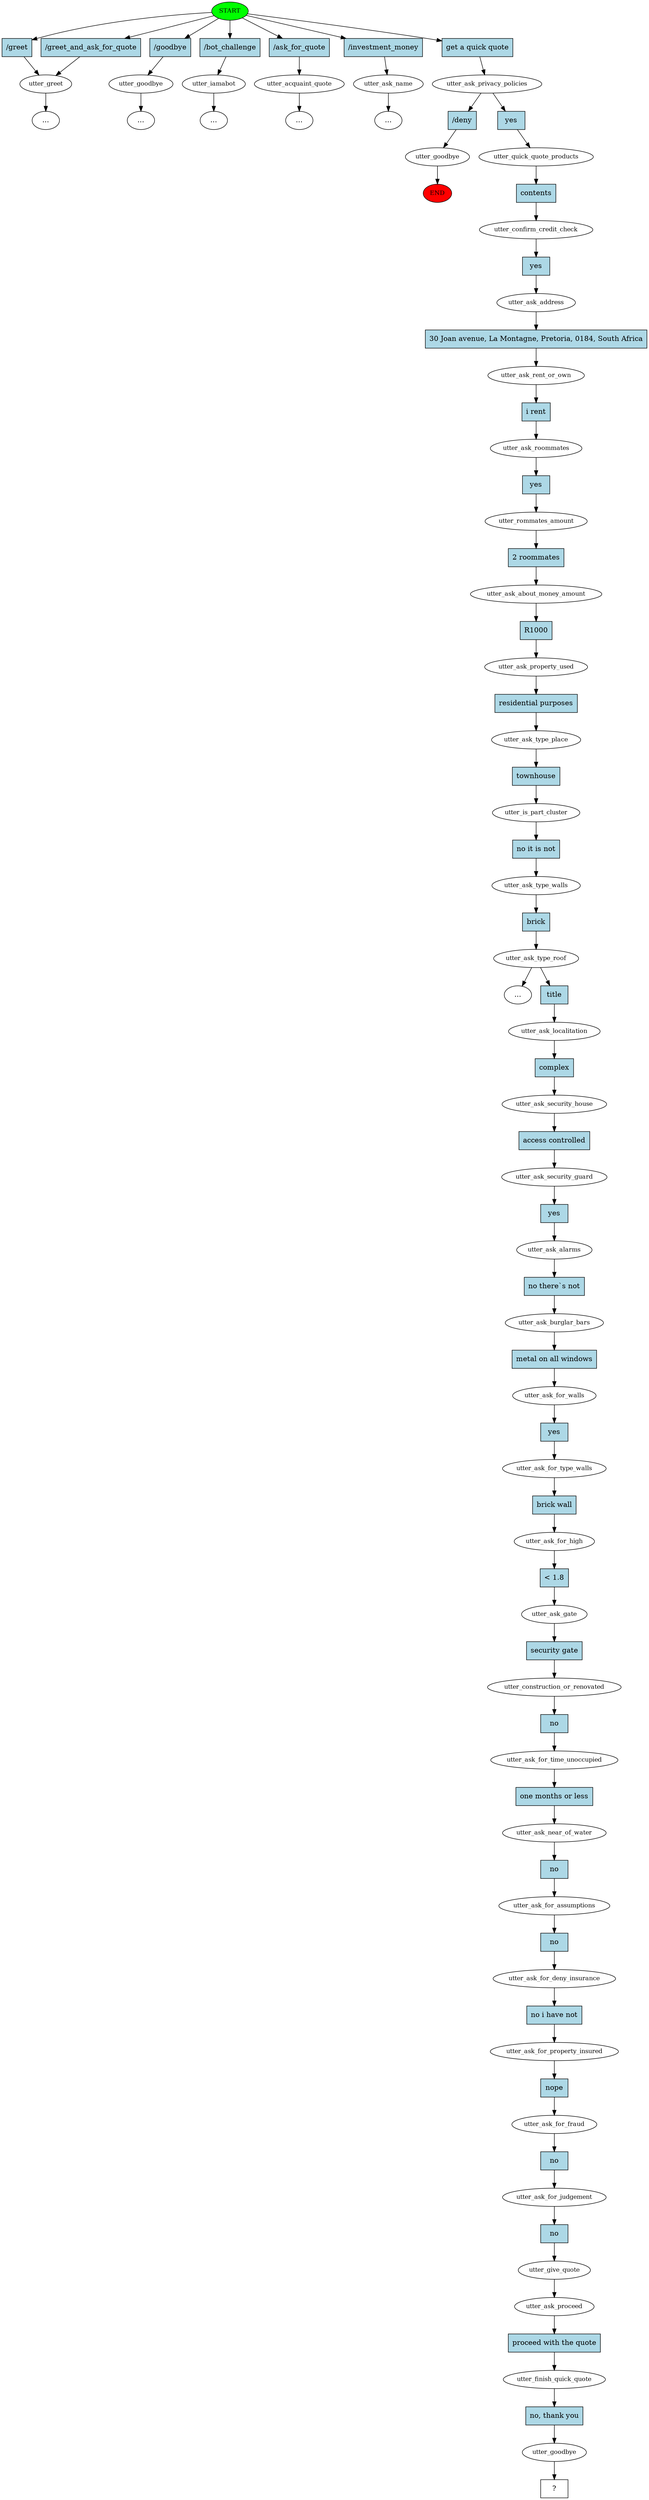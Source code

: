 digraph  {
0 [class="start active", fillcolor=green, fontsize=12, label=START, style=filled];
"-1" [class=end, fillcolor=red, fontsize=12, label=END, style=filled];
1 [class="", fontsize=12, label=utter_greet];
2 [class="", fontsize=12, label=utter_goodbye];
"-4" [class=ellipsis, label="..."];
3 [class="", fontsize=12, label=utter_iamabot];
"-5" [class=ellipsis, label="..."];
6 [class="", fontsize=12, label=utter_acquaint_quote];
"-13" [class=ellipsis, label="..."];
"-14" [class=ellipsis, label="..."];
13 [class="", fontsize=12, label=utter_ask_name];
"-20" [class=ellipsis, label="..."];
19 [class=active, fontsize=12, label=utter_ask_privacy_policies];
20 [class="", fontsize=12, label=utter_goodbye];
22 [class=active, fontsize=12, label=utter_quick_quote_products];
23 [class=active, fontsize=12, label=utter_confirm_credit_check];
24 [class=active, fontsize=12, label=utter_ask_address];
25 [class=active, fontsize=12, label=utter_ask_rent_or_own];
26 [class=active, fontsize=12, label=utter_ask_roommates];
27 [class=active, fontsize=12, label=utter_rommates_amount];
28 [class=active, fontsize=12, label=utter_ask_about_money_amount];
29 [class=active, fontsize=12, label=utter_ask_property_used];
30 [class=active, fontsize=12, label=utter_ask_type_place];
31 [class=active, fontsize=12, label=utter_is_part_cluster];
32 [class=active, fontsize=12, label=utter_ask_type_walls];
33 [class=active, fontsize=12, label=utter_ask_type_roof];
"-22" [class=ellipsis, label="..."];
60 [class=active, fontsize=12, label=utter_ask_localitation];
61 [class=active, fontsize=12, label=utter_ask_security_house];
62 [class=active, fontsize=12, label=utter_ask_security_guard];
63 [class=active, fontsize=12, label=utter_ask_alarms];
64 [class=active, fontsize=12, label=utter_ask_burglar_bars];
65 [class=active, fontsize=12, label=utter_ask_for_walls];
66 [class=active, fontsize=12, label=utter_ask_for_type_walls];
67 [class=active, fontsize=12, label=utter_ask_for_high];
68 [class=active, fontsize=12, label=utter_ask_gate];
69 [class=active, fontsize=12, label=utter_construction_or_renovated];
70 [class=active, fontsize=12, label=utter_ask_for_time_unoccupied];
71 [class=active, fontsize=12, label=utter_ask_near_of_water];
72 [class=active, fontsize=12, label=utter_ask_for_assumptions];
73 [class=active, fontsize=12, label=utter_ask_for_deny_insurance];
74 [class=active, fontsize=12, label=utter_ask_for_property_insured];
75 [class=active, fontsize=12, label=utter_ask_for_fraud];
76 [class=active, fontsize=12, label=utter_ask_for_judgement];
77 [class=active, fontsize=12, label=utter_give_quote];
78 [class=active, fontsize=12, label=utter_ask_proceed];
79 [class=active, fontsize=12, label=utter_finish_quick_quote];
80 [class=active, fontsize=12, label=utter_goodbye];
81 [class="intent dashed active", label="  ?  ", shape=rect];
82 [class=intent, fillcolor=lightblue, label="/greet", shape=rect, style=filled];
83 [class=intent, fillcolor=lightblue, label="/greet_and_ask_for_quote", shape=rect, style=filled];
84 [class=intent, fillcolor=lightblue, label="/goodbye", shape=rect, style=filled];
85 [class=intent, fillcolor=lightblue, label="/bot_challenge", shape=rect, style=filled];
86 [class=intent, fillcolor=lightblue, label="/ask_for_quote", shape=rect, style=filled];
87 [class=intent, fillcolor=lightblue, label="/investment_money", shape=rect, style=filled];
88 [class="intent active", fillcolor=lightblue, label="get a quick quote", shape=rect, style=filled];
89 [class=intent, fillcolor=lightblue, label="/deny", shape=rect, style=filled];
90 [class="intent active", fillcolor=lightblue, label=yes, shape=rect, style=filled];
91 [class="intent active", fillcolor=lightblue, label=contents, shape=rect, style=filled];
92 [class="intent active", fillcolor=lightblue, label=yes, shape=rect, style=filled];
93 [class="intent active", fillcolor=lightblue, label="30 Joan avenue, La Montagne, Pretoria, 0184, South Africa", shape=rect, style=filled];
94 [class="intent active", fillcolor=lightblue, label="i rent", shape=rect, style=filled];
95 [class="intent active", fillcolor=lightblue, label=yes, shape=rect, style=filled];
96 [class="intent active", fillcolor=lightblue, label="2 roommates", shape=rect, style=filled];
97 [class="intent active", fillcolor=lightblue, label=R1000, shape=rect, style=filled];
98 [class="intent active", fillcolor=lightblue, label="residential purposes", shape=rect, style=filled];
99 [class="intent active", fillcolor=lightblue, label=townhouse, shape=rect, style=filled];
100 [class="intent active", fillcolor=lightblue, label="no it is not", shape=rect, style=filled];
101 [class="intent active", fillcolor=lightblue, label=brick, shape=rect, style=filled];
102 [class="intent active", fillcolor=lightblue, label=title, shape=rect, style=filled];
103 [class="intent active", fillcolor=lightblue, label=complex, shape=rect, style=filled];
104 [class="intent active", fillcolor=lightblue, label="access controlled", shape=rect, style=filled];
105 [class="intent active", fillcolor=lightblue, label=yes, shape=rect, style=filled];
106 [class="intent active", fillcolor=lightblue, label="no there`s not", shape=rect, style=filled];
107 [class="intent active", fillcolor=lightblue, label="metal on all windows", shape=rect, style=filled];
108 [class="intent active", fillcolor=lightblue, label=yes, shape=rect, style=filled];
109 [class="intent active", fillcolor=lightblue, label="brick wall", shape=rect, style=filled];
110 [class="intent active", fillcolor=lightblue, label="< 1.8", shape=rect, style=filled];
111 [class="intent active", fillcolor=lightblue, label="security gate", shape=rect, style=filled];
112 [class="intent active", fillcolor=lightblue, label=no, shape=rect, style=filled];
113 [class="intent active", fillcolor=lightblue, label="one months or less", shape=rect, style=filled];
114 [class="intent active", fillcolor=lightblue, label=no, shape=rect, style=filled];
115 [class="intent active", fillcolor=lightblue, label=no, shape=rect, style=filled];
116 [class="intent active", fillcolor=lightblue, label="no i have not", shape=rect, style=filled];
117 [class="intent active", fillcolor=lightblue, label=nope, shape=rect, style=filled];
118 [class="intent active", fillcolor=lightblue, label=no, shape=rect, style=filled];
119 [class="intent active", fillcolor=lightblue, label=no, shape=rect, style=filled];
120 [class="intent active", fillcolor=lightblue, label="proceed with the quote", shape=rect, style=filled];
121 [class="intent active", fillcolor=lightblue, label="no, thank you", shape=rect, style=filled];
0 -> 82  [class="", key=0];
0 -> 83  [class="", key=0];
0 -> 84  [class="", key=0];
0 -> 85  [class="", key=0];
0 -> 86  [class="", key=0];
0 -> 87  [class="", key=0];
0 -> 88  [class=active, key=0];
1 -> "-14"  [class="", key=NONE, label=""];
2 -> "-4"  [class="", key=NONE, label=""];
3 -> "-5"  [class="", key=NONE, label=""];
6 -> "-13"  [class="", key=NONE, label=""];
13 -> "-20"  [class="", key=NONE, label=""];
19 -> 89  [class="", key=0];
19 -> 90  [class=active, key=0];
20 -> "-1"  [class="", key=NONE, label=""];
22 -> 91  [class=active, key=0];
23 -> 92  [class=active, key=0];
24 -> 93  [class=active, key=0];
25 -> 94  [class=active, key=0];
26 -> 95  [class=active, key=0];
27 -> 96  [class=active, key=0];
28 -> 97  [class=active, key=0];
29 -> 98  [class=active, key=0];
30 -> 99  [class=active, key=0];
31 -> 100  [class=active, key=0];
32 -> 101  [class=active, key=0];
33 -> "-22"  [class="", key=NONE, label=""];
33 -> 102  [class=active, key=0];
60 -> 103  [class=active, key=0];
61 -> 104  [class=active, key=0];
62 -> 105  [class=active, key=0];
63 -> 106  [class=active, key=0];
64 -> 107  [class=active, key=0];
65 -> 108  [class=active, key=0];
66 -> 109  [class=active, key=0];
67 -> 110  [class=active, key=0];
68 -> 111  [class=active, key=0];
69 -> 112  [class=active, key=0];
70 -> 113  [class=active, key=0];
71 -> 114  [class=active, key=0];
72 -> 115  [class=active, key=0];
73 -> 116  [class=active, key=0];
74 -> 117  [class=active, key=0];
75 -> 118  [class=active, key=0];
76 -> 119  [class=active, key=0];
77 -> 78  [class=active, key=NONE, label=""];
78 -> 120  [class=active, key=0];
79 -> 121  [class=active, key=0];
80 -> 81  [class=active, key=NONE, label=""];
82 -> 1  [class="", key=0];
83 -> 1  [class="", key=0];
84 -> 2  [class="", key=0];
85 -> 3  [class="", key=0];
86 -> 6  [class="", key=0];
87 -> 13  [class="", key=0];
88 -> 19  [class=active, key=0];
89 -> 20  [class="", key=0];
90 -> 22  [class=active, key=0];
91 -> 23  [class=active, key=0];
92 -> 24  [class=active, key=0];
93 -> 25  [class=active, key=0];
94 -> 26  [class=active, key=0];
95 -> 27  [class=active, key=0];
96 -> 28  [class=active, key=0];
97 -> 29  [class=active, key=0];
98 -> 30  [class=active, key=0];
99 -> 31  [class=active, key=0];
100 -> 32  [class=active, key=0];
101 -> 33  [class=active, key=0];
102 -> 60  [class=active, key=0];
103 -> 61  [class=active, key=0];
104 -> 62  [class=active, key=0];
105 -> 63  [class=active, key=0];
106 -> 64  [class=active, key=0];
107 -> 65  [class=active, key=0];
108 -> 66  [class=active, key=0];
109 -> 67  [class=active, key=0];
110 -> 68  [class=active, key=0];
111 -> 69  [class=active, key=0];
112 -> 70  [class=active, key=0];
113 -> 71  [class=active, key=0];
114 -> 72  [class=active, key=0];
115 -> 73  [class=active, key=0];
116 -> 74  [class=active, key=0];
117 -> 75  [class=active, key=0];
118 -> 76  [class=active, key=0];
119 -> 77  [class=active, key=0];
120 -> 79  [class=active, key=0];
121 -> 80  [class=active, key=0];
}
